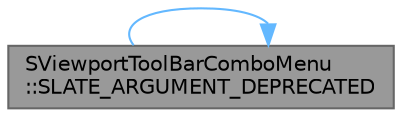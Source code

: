 digraph "SViewportToolBarComboMenu::SLATE_ARGUMENT_DEPRECATED"
{
 // INTERACTIVE_SVG=YES
 // LATEX_PDF_SIZE
  bgcolor="transparent";
  edge [fontname=Helvetica,fontsize=10,labelfontname=Helvetica,labelfontsize=10];
  node [fontname=Helvetica,fontsize=10,shape=box,height=0.2,width=0.4];
  rankdir="RL";
  Node1 [id="Node000001",label="SViewportToolBarComboMenu\l::SLATE_ARGUMENT_DEPRECATED",height=0.2,width=0.4,color="gray40", fillcolor="grey60", style="filled", fontcolor="black",tooltip="The button location."];
  Node1 -> Node1 [id="edge1_Node000001_Node000001",dir="back",color="steelblue1",style="solid",tooltip=" "];
}
